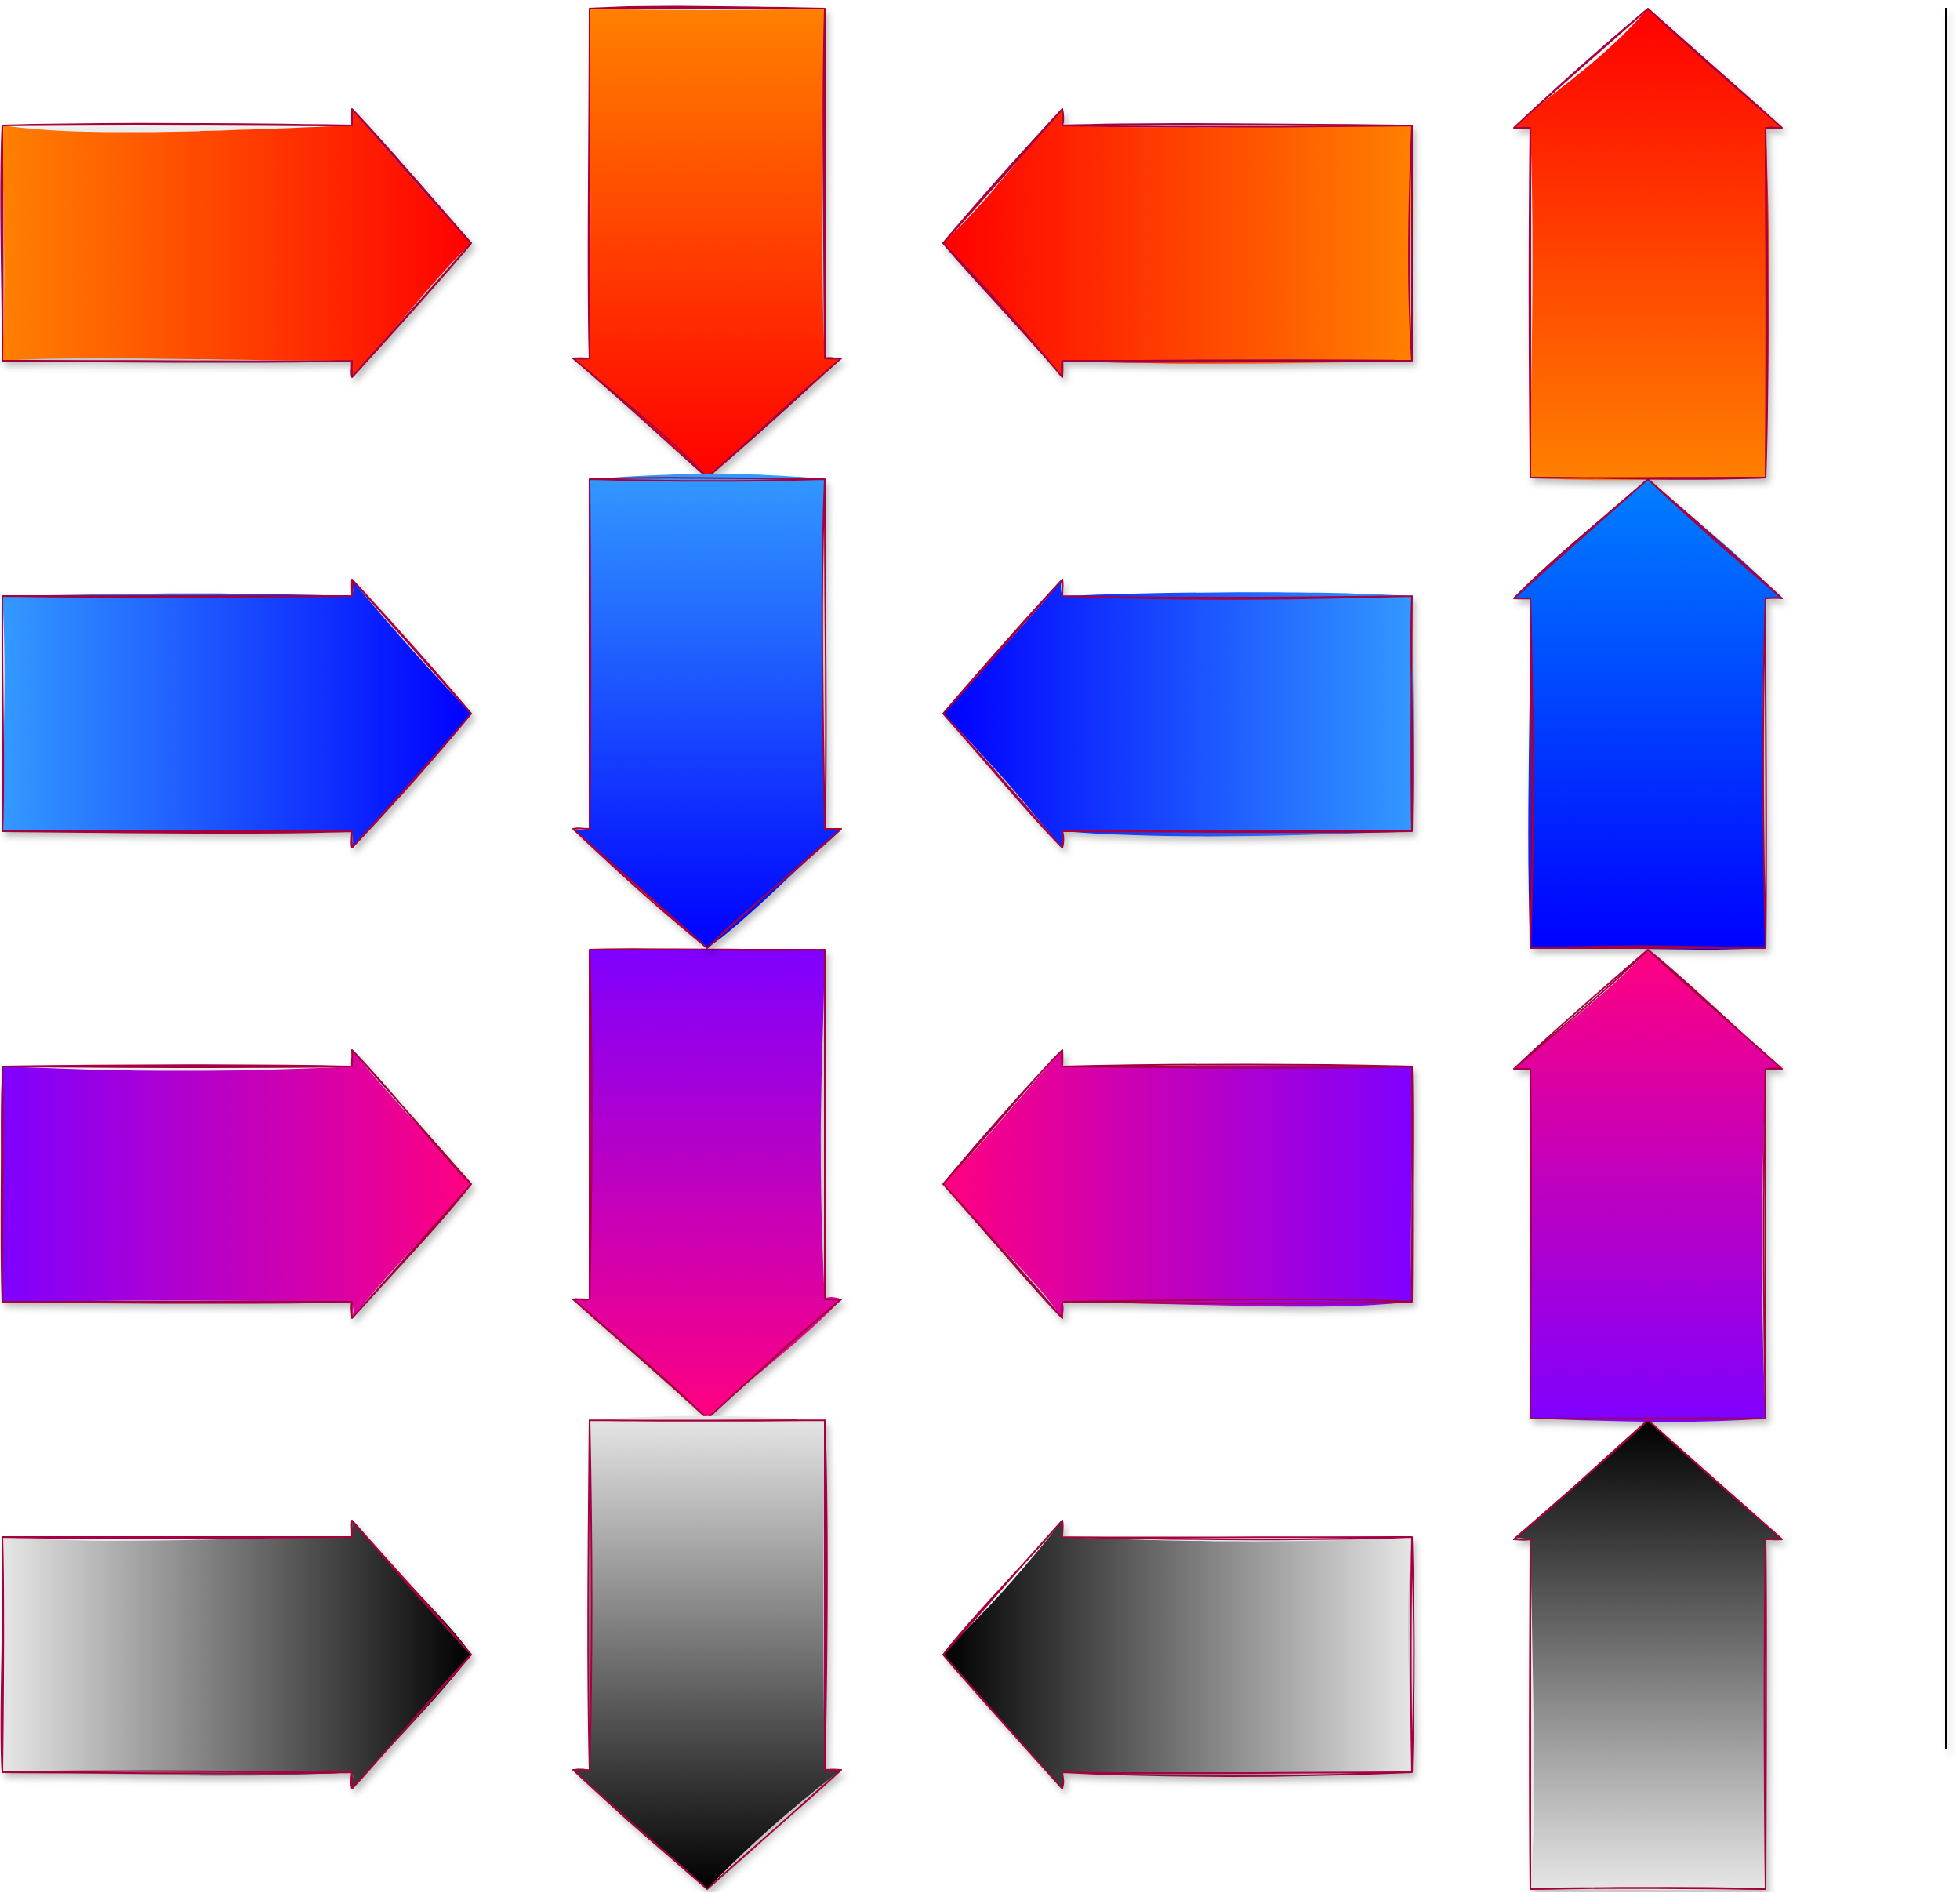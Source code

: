 <mxfile version="14.4.3" type="device"><diagram id="we-SNPBUtTtIIGepQlwk" name="Page-1"><mxGraphModel dx="4890" dy="3518" grid="1" gridSize="10" guides="1" tooltips="1" connect="1" arrows="1" fold="1" page="1" pageScale="1" pageWidth="827" pageHeight="1169" background="none" math="0" shadow="0"><root><mxCell id="0"/><mxCell id="1" parent="0"/><mxCell id="hflS6OWW1DGJ752uqCDa-5" value="" style="shape=flexArrow;endArrow=classic;html=1;width=150;endSize=25;startSize=0;strokeColor=#A50040;gradientDirection=west;strokeWidth=1;targetPerimeterSpacing=0;sourcePerimeterSpacing=0;shadow=1;sketch=1;fillColor=#FF0000;gradientColor=#FF8000;" edge="1" parent="1"><mxGeometry width="50" height="50" relative="1" as="geometry"><mxPoint y="150" as="sourcePoint"/><mxPoint x="300" y="150" as="targetPoint"/></mxGeometry></mxCell><mxCell id="hflS6OWW1DGJ752uqCDa-6" value="" style="shape=flexArrow;endArrow=classic;html=1;width=150;endSize=25;startSize=0;strokeColor=#A50040;gradientDirection=north;strokeWidth=1;targetPerimeterSpacing=0;sourcePerimeterSpacing=0;shadow=1;sketch=1;fillColor=#FF0000;gradientColor=#FF8000;" edge="1" parent="1"><mxGeometry width="50" height="50" relative="1" as="geometry"><mxPoint x="450" as="sourcePoint"/><mxPoint x="450" y="300" as="targetPoint"/></mxGeometry></mxCell><mxCell id="hflS6OWW1DGJ752uqCDa-7" value="" style="shape=flexArrow;endArrow=classic;html=1;width=150;endSize=25;startSize=0;strokeColor=#A50040;gradientDirection=east;strokeWidth=1;targetPerimeterSpacing=0;sourcePerimeterSpacing=0;shadow=1;sketch=1;fillColor=#FF0000;gradientColor=#FF8000;" edge="1" parent="1"><mxGeometry width="50" height="50" relative="1" as="geometry"><mxPoint x="900" y="150" as="sourcePoint"/><mxPoint x="600.0" y="150" as="targetPoint"/></mxGeometry></mxCell><mxCell id="hflS6OWW1DGJ752uqCDa-8" value="" style="shape=flexArrow;endArrow=classic;html=1;width=150;endSize=25;startSize=0;strokeColor=#A50040;gradientDirection=south;strokeWidth=1;targetPerimeterSpacing=0;sourcePerimeterSpacing=0;shadow=1;sketch=1;fillColor=#FF0000;gradientColor=#FF8000;" edge="1" parent="1"><mxGeometry width="50" height="50" relative="1" as="geometry"><mxPoint x="1050" y="300" as="sourcePoint"/><mxPoint x="1050" as="targetPoint"/></mxGeometry></mxCell><mxCell id="hflS6OWW1DGJ752uqCDa-15" value="" style="shape=flexArrow;endArrow=classic;html=1;width=150;endSize=25;startSize=0;strokeColor=#A50040;gradientDirection=south;strokeWidth=1;targetPerimeterSpacing=0;sourcePerimeterSpacing=0;shadow=1;sketch=1;gradientColor=#0000FF;fillColor=#007FFF;" edge="1" parent="1"><mxGeometry width="50" height="50" relative="1" as="geometry"><mxPoint x="1050" y="600" as="sourcePoint"/><mxPoint x="1050" y="300" as="targetPoint"/></mxGeometry></mxCell><mxCell id="hflS6OWW1DGJ752uqCDa-16" value="" style="shape=flexArrow;endArrow=classic;html=1;width=150;endSize=25;startSize=0;strokeColor=#A50040;gradientDirection=west;strokeWidth=1;targetPerimeterSpacing=0;sourcePerimeterSpacing=0;shadow=1;sketch=1;fillColor=#FF0080;gradientColor=#7F00FF;" edge="1" parent="1"><mxGeometry width="50" height="50" relative="1" as="geometry"><mxPoint y="750" as="sourcePoint"/><mxPoint x="300" y="750" as="targetPoint"/></mxGeometry></mxCell><mxCell id="hflS6OWW1DGJ752uqCDa-17" value="" style="shape=flexArrow;endArrow=classic;html=1;width=150;endSize=25;startSize=0;strokeColor=#A50040;gradientDirection=north;strokeWidth=1;targetPerimeterSpacing=0;sourcePerimeterSpacing=0;shadow=1;sketch=1;fillColor=#FF0080;gradientColor=#7F00FF;" edge="1" parent="1"><mxGeometry width="50" height="50" relative="1" as="geometry"><mxPoint x="450" y="600" as="sourcePoint"/><mxPoint x="450" y="900" as="targetPoint"/></mxGeometry></mxCell><mxCell id="hflS6OWW1DGJ752uqCDa-18" value="" style="shape=flexArrow;endArrow=classic;html=1;width=150;endSize=25;startSize=0;strokeColor=#A50040;gradientDirection=east;strokeWidth=1;targetPerimeterSpacing=0;sourcePerimeterSpacing=0;shadow=1;sketch=1;fillColor=#FF0080;gradientColor=#7F00FF;" edge="1" parent="1"><mxGeometry width="50" height="50" relative="1" as="geometry"><mxPoint x="900" y="750" as="sourcePoint"/><mxPoint x="600" y="750" as="targetPoint"/></mxGeometry></mxCell><mxCell id="hflS6OWW1DGJ752uqCDa-19" value="" style="shape=flexArrow;endArrow=classic;html=1;width=150;endSize=25;startSize=0;strokeColor=#A50040;gradientDirection=south;strokeWidth=1;targetPerimeterSpacing=0;sourcePerimeterSpacing=0;shadow=1;sketch=1;fillColor=#FF0080;gradientColor=#7F00FF;" edge="1" parent="1"><mxGeometry width="50" height="50" relative="1" as="geometry"><mxPoint x="1050" y="900" as="sourcePoint"/><mxPoint x="1050" y="600" as="targetPoint"/></mxGeometry></mxCell><mxCell id="hflS6OWW1DGJ752uqCDa-20" value="" style="shape=flexArrow;endArrow=classic;html=1;width=150;endSize=25;startSize=0;strokeColor=#A50040;gradientDirection=west;strokeWidth=1;targetPerimeterSpacing=0;sourcePerimeterSpacing=0;shadow=1;sketch=1;fillColor=#000000;gradientColor=#E6E6E6;" edge="1" parent="1"><mxGeometry width="50" height="50" relative="1" as="geometry"><mxPoint y="1050" as="sourcePoint"/><mxPoint x="300" y="1050" as="targetPoint"/></mxGeometry></mxCell><mxCell id="hflS6OWW1DGJ752uqCDa-21" value="" style="shape=flexArrow;endArrow=classic;html=1;width=150;endSize=25;startSize=0;strokeColor=#A50040;gradientDirection=north;strokeWidth=1;targetPerimeterSpacing=0;sourcePerimeterSpacing=0;shadow=1;sketch=1;fillColor=#000000;gradientColor=#E6E6E6;" edge="1" parent="1"><mxGeometry width="50" height="50" relative="1" as="geometry"><mxPoint x="450" y="900" as="sourcePoint"/><mxPoint x="450" y="1200" as="targetPoint"/></mxGeometry></mxCell><mxCell id="hflS6OWW1DGJ752uqCDa-22" value="" style="shape=flexArrow;endArrow=classic;html=1;width=150;endSize=25;startSize=0;strokeColor=#A50040;gradientDirection=east;strokeWidth=1;targetPerimeterSpacing=0;sourcePerimeterSpacing=0;shadow=1;sketch=1;fillColor=#000000;gradientColor=#E6E6E6;" edge="1" parent="1"><mxGeometry width="50" height="50" relative="1" as="geometry"><mxPoint x="900" y="1050" as="sourcePoint"/><mxPoint x="600" y="1050" as="targetPoint"/></mxGeometry></mxCell><mxCell id="hflS6OWW1DGJ752uqCDa-23" value="" style="shape=flexArrow;endArrow=classic;html=1;width=150;endSize=25;startSize=0;strokeColor=#A50040;gradientDirection=south;strokeWidth=1;targetPerimeterSpacing=0;sourcePerimeterSpacing=0;shadow=1;sketch=1;fillColor=#000000;gradientColor=#E6E6E6;" edge="1" parent="1"><mxGeometry width="50" height="50" relative="1" as="geometry"><mxPoint x="1050" y="1200" as="sourcePoint"/><mxPoint x="1050" y="900" as="targetPoint"/></mxGeometry></mxCell><mxCell id="hflS6OWW1DGJ752uqCDa-28" value="" style="shape=flexArrow;endArrow=classic;html=1;width=150;endSize=25;startSize=0;strokeColor=#A50040;gradientDirection=west;strokeWidth=1;targetPerimeterSpacing=0;sourcePerimeterSpacing=0;shadow=1;sketch=1;fillColor=#0000FF;gradientColor=#3399FF;" edge="1" parent="1"><mxGeometry width="50" height="50" relative="1" as="geometry"><mxPoint y="450" as="sourcePoint"/><mxPoint x="300" y="450" as="targetPoint"/></mxGeometry></mxCell><mxCell id="hflS6OWW1DGJ752uqCDa-29" value="" style="shape=flexArrow;endArrow=classic;html=1;width=150;endSize=25;startSize=0;strokeColor=#A50040;gradientDirection=north;strokeWidth=1;targetPerimeterSpacing=0;sourcePerimeterSpacing=0;shadow=1;sketch=1;fillColor=#0000FF;gradientColor=#3399FF;" edge="1" parent="1"><mxGeometry width="50" height="50" relative="1" as="geometry"><mxPoint x="450" y="300" as="sourcePoint"/><mxPoint x="450" y="600" as="targetPoint"/></mxGeometry></mxCell><mxCell id="hflS6OWW1DGJ752uqCDa-30" value="" style="shape=flexArrow;endArrow=classic;html=1;width=150;endSize=25;startSize=0;strokeColor=#A50040;gradientDirection=east;strokeWidth=1;targetPerimeterSpacing=0;sourcePerimeterSpacing=0;shadow=1;sketch=1;fillColor=#0000FF;gradientColor=#3399FF;" edge="1" parent="1"><mxGeometry width="50" height="50" relative="1" as="geometry"><mxPoint x="900" y="450" as="sourcePoint"/><mxPoint x="600" y="450" as="targetPoint"/></mxGeometry></mxCell><mxCell id="hflS6OWW1DGJ752uqCDa-31" value="" style="endArrow=none;html=1;shadow=1;strokeWidth=1;fillColor=#0000FF;gradientColor=#3399FF;" edge="1" parent="1"><mxGeometry width="50" height="50" relative="1" as="geometry"><mxPoint x="1240" y="1110" as="sourcePoint"/><mxPoint x="1240" as="targetPoint"/></mxGeometry></mxCell></root></mxGraphModel></diagram></mxfile>